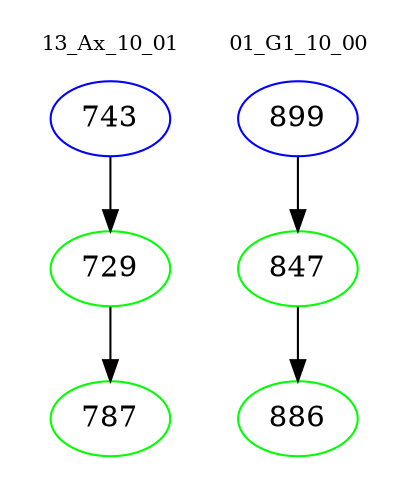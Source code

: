 digraph{
subgraph cluster_0 {
color = white
label = "13_Ax_10_01";
fontsize=10;
T0_743 [label="743", color="blue"]
T0_743 -> T0_729 [color="black"]
T0_729 [label="729", color="green"]
T0_729 -> T0_787 [color="black"]
T0_787 [label="787", color="green"]
}
subgraph cluster_1 {
color = white
label = "01_G1_10_00";
fontsize=10;
T1_899 [label="899", color="blue"]
T1_899 -> T1_847 [color="black"]
T1_847 [label="847", color="green"]
T1_847 -> T1_886 [color="black"]
T1_886 [label="886", color="green"]
}
}
